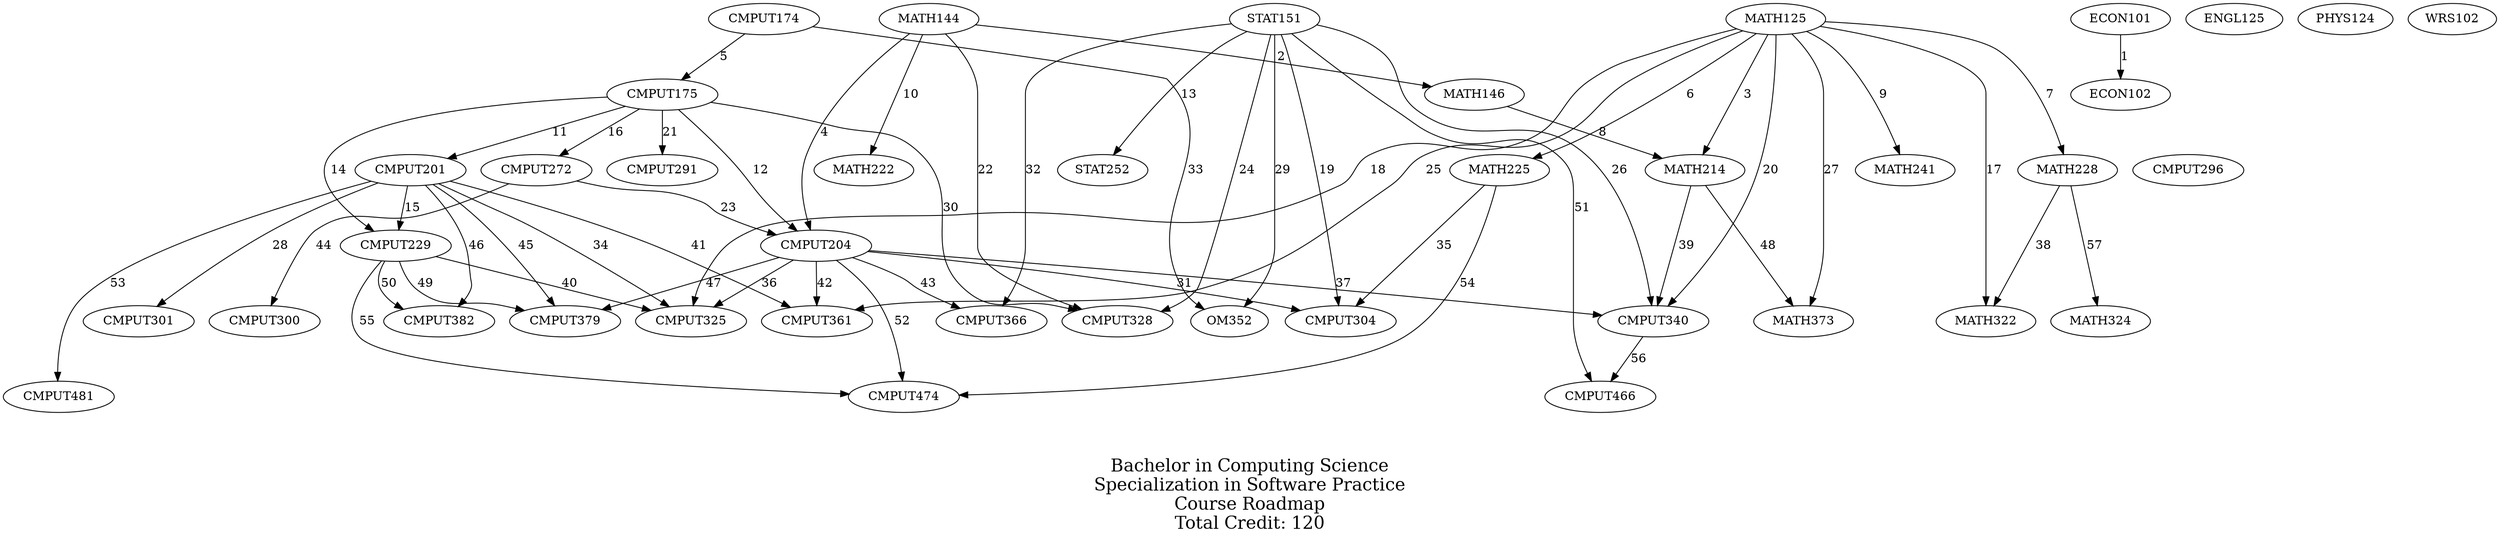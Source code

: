 digraph {
	label="\n\nBachelor in Computing Science\nSpecialization in Software Practice\nCourse Roadmap\nTotal Credit: 120"
	fontsize=20
	{
		rank=same
		CMPUT174
		ECON101
		ENGL125
		MATH125
		MATH144
		PHYS124
		STAT151
		WRS102
	}
	{
		rank=same
		CMPUT175
		ECON102
		MATH146
	}
	{
		rank=same
		CMPUT201
		CMPUT272
		CMPUT291
		CMPUT296
		MATH214
		MATH222
		MATH225
		MATH228
		MATH241
		STAT252
	}
	{
		rank=same
		CMPUT204
		CMPUT229
	}
	{
		rank=same
		CMPUT300
		CMPUT301
		CMPUT304
		CMPUT325
		CMPUT328
		CMPUT340
		CMPUT361
		CMPUT366
		CMPUT379
		CMPUT382
		MATH322
		MATH324
		MATH373
		OM352
	}
	{
		rank=same
		CMPUT466
		CMPUT474
		CMPUT481
	}
	{
		rank=same
	}
	{
		rank=same
	}
	{
		rank=same
	}
	ECON101 -> ECON102 [label=1]
	MATH144 -> MATH146 [label=2]
	MATH125 -> MATH214 [label=3]
	MATH144 -> CMPUT204 [label=4]
	CMPUT174 -> CMPUT175 [label=5]
	MATH125 -> MATH225 [label=6]
	MATH125 -> MATH228 [label=7]
	MATH146 -> MATH214 [label=8]
	MATH125 -> MATH241 [label=9]
	MATH144 -> MATH222 [label=10]
	CMPUT175 -> CMPUT201 [label=11]
	CMPUT175 -> CMPUT204 [label=12]
	STAT151 -> STAT252 [label=13]
	CMPUT175 -> CMPUT229 [label=14]
	CMPUT201 -> CMPUT229 [label=15]
	CMPUT175 -> CMPUT272 [label=16]
	MATH125 -> MATH322 [label=17]
	MATH125 -> CMPUT325 [label=18]
	STAT151 -> CMPUT304 [label=19]
	MATH125 -> CMPUT340 [label=20]
	CMPUT175 -> CMPUT291 [label=21]
	MATH144 -> CMPUT328 [label=22]
	CMPUT272 -> CMPUT204 [label=23]
	STAT151 -> CMPUT328 [label=24]
	MATH125 -> CMPUT361 [label=25]
	STAT151 -> CMPUT340 [label=26]
	MATH125 -> MATH373 [label=27]
	CMPUT201 -> CMPUT301 [label=28]
	STAT151 -> OM352 [label=29]
	CMPUT175 -> CMPUT328 [label=30]
	CMPUT204 -> CMPUT304 [label=31]
	STAT151 -> CMPUT366 [label=32]
	CMPUT174 -> OM352 [label=33]
	CMPUT201 -> CMPUT325 [label=34]
	MATH225 -> CMPUT304 [label=35]
	CMPUT204 -> CMPUT325 [label=36]
	CMPUT204 -> CMPUT340 [label=37]
	MATH228 -> MATH322 [label=38]
	MATH214 -> CMPUT340 [label=39]
	CMPUT229 -> CMPUT325 [label=40]
	CMPUT201 -> CMPUT361 [label=41]
	CMPUT204 -> CMPUT361 [label=42]
	CMPUT204 -> CMPUT366 [label=43]
	CMPUT272 -> CMPUT300 [label=44]
	CMPUT201 -> CMPUT379 [label=45]
	CMPUT201 -> CMPUT382 [label=46]
	CMPUT204 -> CMPUT379 [label=47]
	MATH214 -> MATH373 [label=48]
	CMPUT229 -> CMPUT379 [label=49]
	CMPUT229 -> CMPUT382 [label=50]
	STAT151 -> CMPUT466 [label=51]
	CMPUT204 -> CMPUT474 [label=52]
	CMPUT201 -> CMPUT481 [label=53]
	MATH225 -> CMPUT474 [label=54]
	CMPUT229 -> CMPUT474 [label=55]
	CMPUT340 -> CMPUT466 [label=56]
	MATH228 -> MATH324 [label=57]
}
